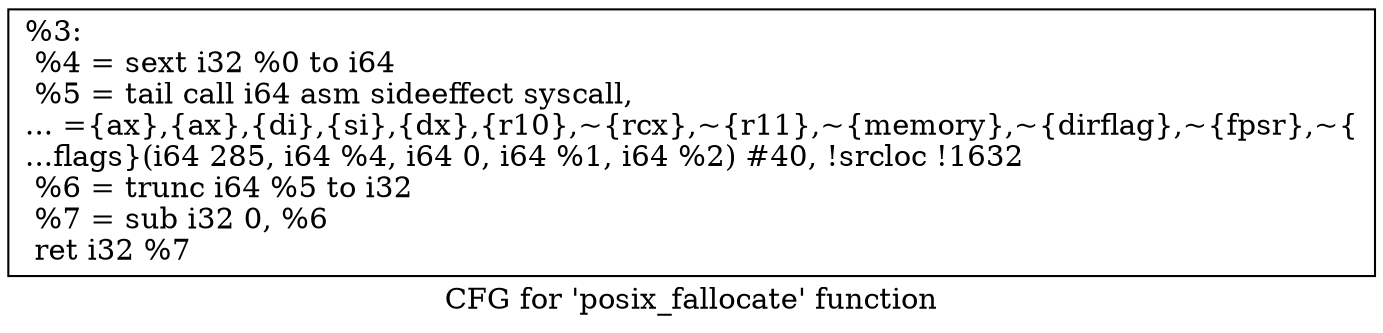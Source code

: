 digraph "CFG for 'posix_fallocate' function" {
	label="CFG for 'posix_fallocate' function";

	Node0x1ff6a40 [shape=record,label="{%3:\l  %4 = sext i32 %0 to i64\l  %5 = tail call i64 asm sideeffect syscall,\l... =\{ax\},\{ax\},\{di\},\{si\},\{dx\},\{r10\},~\{rcx\},~\{r11\},~\{memory\},~\{dirflag\},~\{fpsr\},~\{\l...flags\}(i64 285, i64 %4, i64 0, i64 %1, i64 %2) #40, !srcloc !1632\l  %6 = trunc i64 %5 to i32\l  %7 = sub i32 0, %6\l  ret i32 %7\l}"];
}
